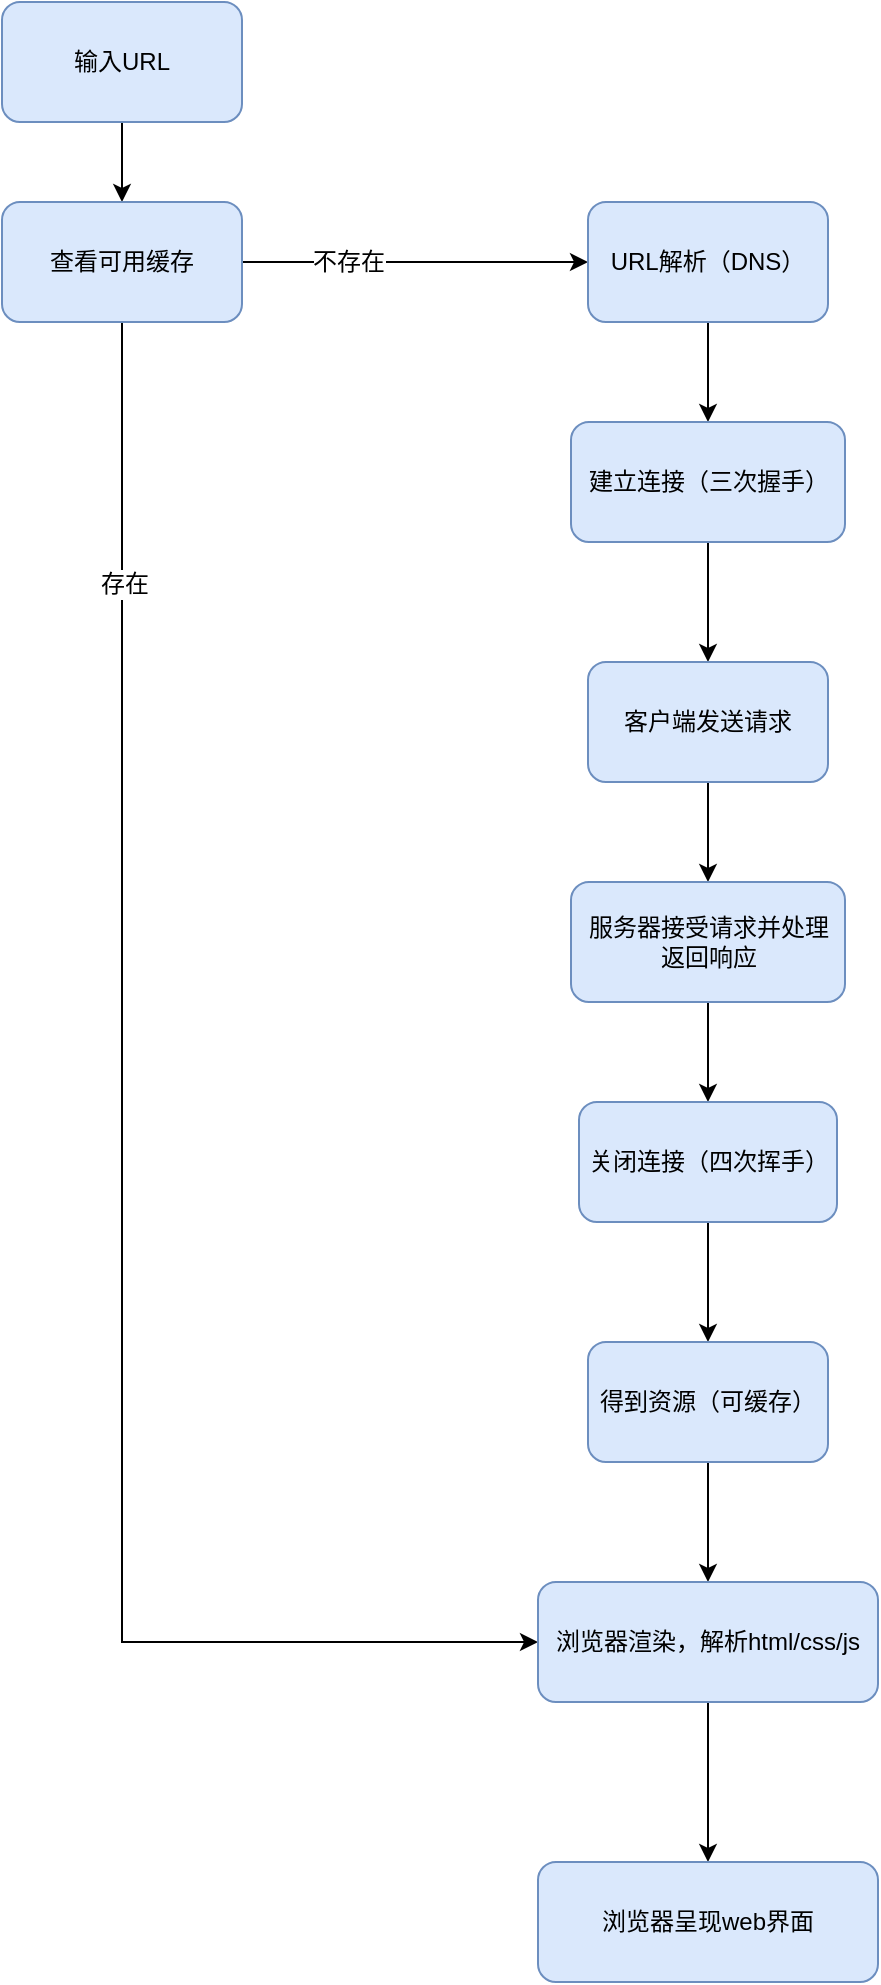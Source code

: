 <mxfile version="12.2.4" pages="1"><diagram id="eweVu2gGt0iEw7hSqwUX" name="Page-1"><mxGraphModel dx="1360" dy="757" grid="1" gridSize="10" guides="1" tooltips="1" connect="1" arrows="1" fold="1" page="1" pageScale="1" pageWidth="827" pageHeight="1169" math="0" shadow="0"><root><mxCell id="0"/><mxCell id="1" parent="0"/><mxCell id="4" value="" style="edgeStyle=orthogonalEdgeStyle;rounded=0;orthogonalLoop=1;jettySize=auto;html=1;" parent="1" source="2" target="3" edge="1"><mxGeometry relative="1" as="geometry"/></mxCell><mxCell id="2" value="输入URL" style="rounded=1;whiteSpace=wrap;html=1;fillColor=#dae8fc;strokeColor=#6c8ebf;" parent="1" vertex="1"><mxGeometry x="60" y="20" width="120" height="60" as="geometry"/></mxCell><mxCell id="6" value="" style="edgeStyle=orthogonalEdgeStyle;rounded=0;orthogonalLoop=1;jettySize=auto;html=1;" parent="1" source="3" target="5" edge="1"><mxGeometry relative="1" as="geometry"/></mxCell><mxCell id="19" value="不存在" style="text;html=1;resizable=0;points=[];align=center;verticalAlign=middle;labelBackgroundColor=#ffffff;" parent="6" vertex="1" connectable="0"><mxGeometry x="-0.392" relative="1" as="geometry"><mxPoint as="offset"/></mxGeometry></mxCell><mxCell id="22" style="edgeStyle=orthogonalEdgeStyle;rounded=0;orthogonalLoop=1;jettySize=auto;html=1;exitX=0.25;exitY=1;exitDx=0;exitDy=0;entryX=0;entryY=0.5;entryDx=0;entryDy=0;" parent="1" source="3" target="20" edge="1"><mxGeometry relative="1" as="geometry"><Array as="points"><mxPoint x="120" y="180"/><mxPoint x="120" y="840"/></Array></mxGeometry></mxCell><mxCell id="23" value="存在" style="text;html=1;resizable=0;points=[];align=center;verticalAlign=middle;labelBackgroundColor=#ffffff;" parent="22" vertex="1" connectable="0"><mxGeometry x="-0.643" y="1" relative="1" as="geometry"><mxPoint as="offset"/></mxGeometry></mxCell><mxCell id="3" value="查看可用缓存" style="rounded=1;whiteSpace=wrap;html=1;fillColor=#dae8fc;strokeColor=#6c8ebf;" parent="1" vertex="1"><mxGeometry x="60" y="120" width="120" height="60" as="geometry"/></mxCell><mxCell id="8" value="" style="edgeStyle=orthogonalEdgeStyle;rounded=0;orthogonalLoop=1;jettySize=auto;html=1;" parent="1" source="5" target="7" edge="1"><mxGeometry relative="1" as="geometry"/></mxCell><mxCell id="5" value="URL解析（DNS）" style="rounded=1;whiteSpace=wrap;html=1;fillColor=#dae8fc;strokeColor=#6c8ebf;" parent="1" vertex="1"><mxGeometry x="353" y="120" width="120" height="60" as="geometry"/></mxCell><mxCell id="10" value="" style="edgeStyle=orthogonalEdgeStyle;rounded=0;orthogonalLoop=1;jettySize=auto;html=1;" parent="1" source="7" target="9" edge="1"><mxGeometry relative="1" as="geometry"/></mxCell><mxCell id="7" value="建立连接（三次握手）" style="rounded=1;whiteSpace=wrap;html=1;fillColor=#dae8fc;strokeColor=#6c8ebf;" parent="1" vertex="1"><mxGeometry x="344.5" y="230" width="137" height="60" as="geometry"/></mxCell><mxCell id="12" value="" style="edgeStyle=orthogonalEdgeStyle;rounded=0;orthogonalLoop=1;jettySize=auto;html=1;" parent="1" source="9" target="11" edge="1"><mxGeometry relative="1" as="geometry"/></mxCell><mxCell id="9" value="客户端发送请求" style="rounded=1;whiteSpace=wrap;html=1;fillColor=#dae8fc;strokeColor=#6c8ebf;" parent="1" vertex="1"><mxGeometry x="353" y="350" width="120" height="60" as="geometry"/></mxCell><mxCell id="14" value="" style="edgeStyle=orthogonalEdgeStyle;rounded=0;orthogonalLoop=1;jettySize=auto;html=1;" parent="1" source="11" target="13" edge="1"><mxGeometry relative="1" as="geometry"/></mxCell><mxCell id="11" value="服务器接受请求并处理&lt;br&gt;返回响应" style="rounded=1;whiteSpace=wrap;html=1;fillColor=#dae8fc;strokeColor=#6c8ebf;" parent="1" vertex="1"><mxGeometry x="344.5" y="460" width="137" height="60" as="geometry"/></mxCell><mxCell id="16" value="" style="edgeStyle=orthogonalEdgeStyle;rounded=0;orthogonalLoop=1;jettySize=auto;html=1;exitX=0.5;exitY=1;exitDx=0;exitDy=0;" parent="1" source="13" target="15" edge="1"><mxGeometry relative="1" as="geometry"/></mxCell><mxCell id="13" value="关闭连接（四次挥手）" style="rounded=1;whiteSpace=wrap;html=1;fillColor=#dae8fc;strokeColor=#6c8ebf;" parent="1" vertex="1"><mxGeometry x="348.5" y="570" width="129" height="60" as="geometry"/></mxCell><mxCell id="21" value="" style="edgeStyle=orthogonalEdgeStyle;rounded=0;orthogonalLoop=1;jettySize=auto;html=1;" parent="1" source="15" target="20" edge="1"><mxGeometry relative="1" as="geometry"/></mxCell><mxCell id="15" value="得到资源（可缓存）" style="rounded=1;whiteSpace=wrap;html=1;fillColor=#dae8fc;strokeColor=#6c8ebf;" parent="1" vertex="1"><mxGeometry x="353" y="690" width="120" height="60" as="geometry"/></mxCell><mxCell id="25" value="" style="edgeStyle=orthogonalEdgeStyle;rounded=0;orthogonalLoop=1;jettySize=auto;html=1;" parent="1" source="20" target="24" edge="1"><mxGeometry relative="1" as="geometry"/></mxCell><mxCell id="20" value="浏览器渲染，解析html/css/js" style="rounded=1;whiteSpace=wrap;html=1;fillColor=#dae8fc;strokeColor=#6c8ebf;" parent="1" vertex="1"><mxGeometry x="328" y="810" width="170" height="60" as="geometry"/></mxCell><mxCell id="24" value="浏览器呈现web界面" style="rounded=1;whiteSpace=wrap;html=1;fillColor=#dae8fc;strokeColor=#6c8ebf;" parent="1" vertex="1"><mxGeometry x="328" y="950" width="170" height="60" as="geometry"/></mxCell></root></mxGraphModel></diagram></mxfile>